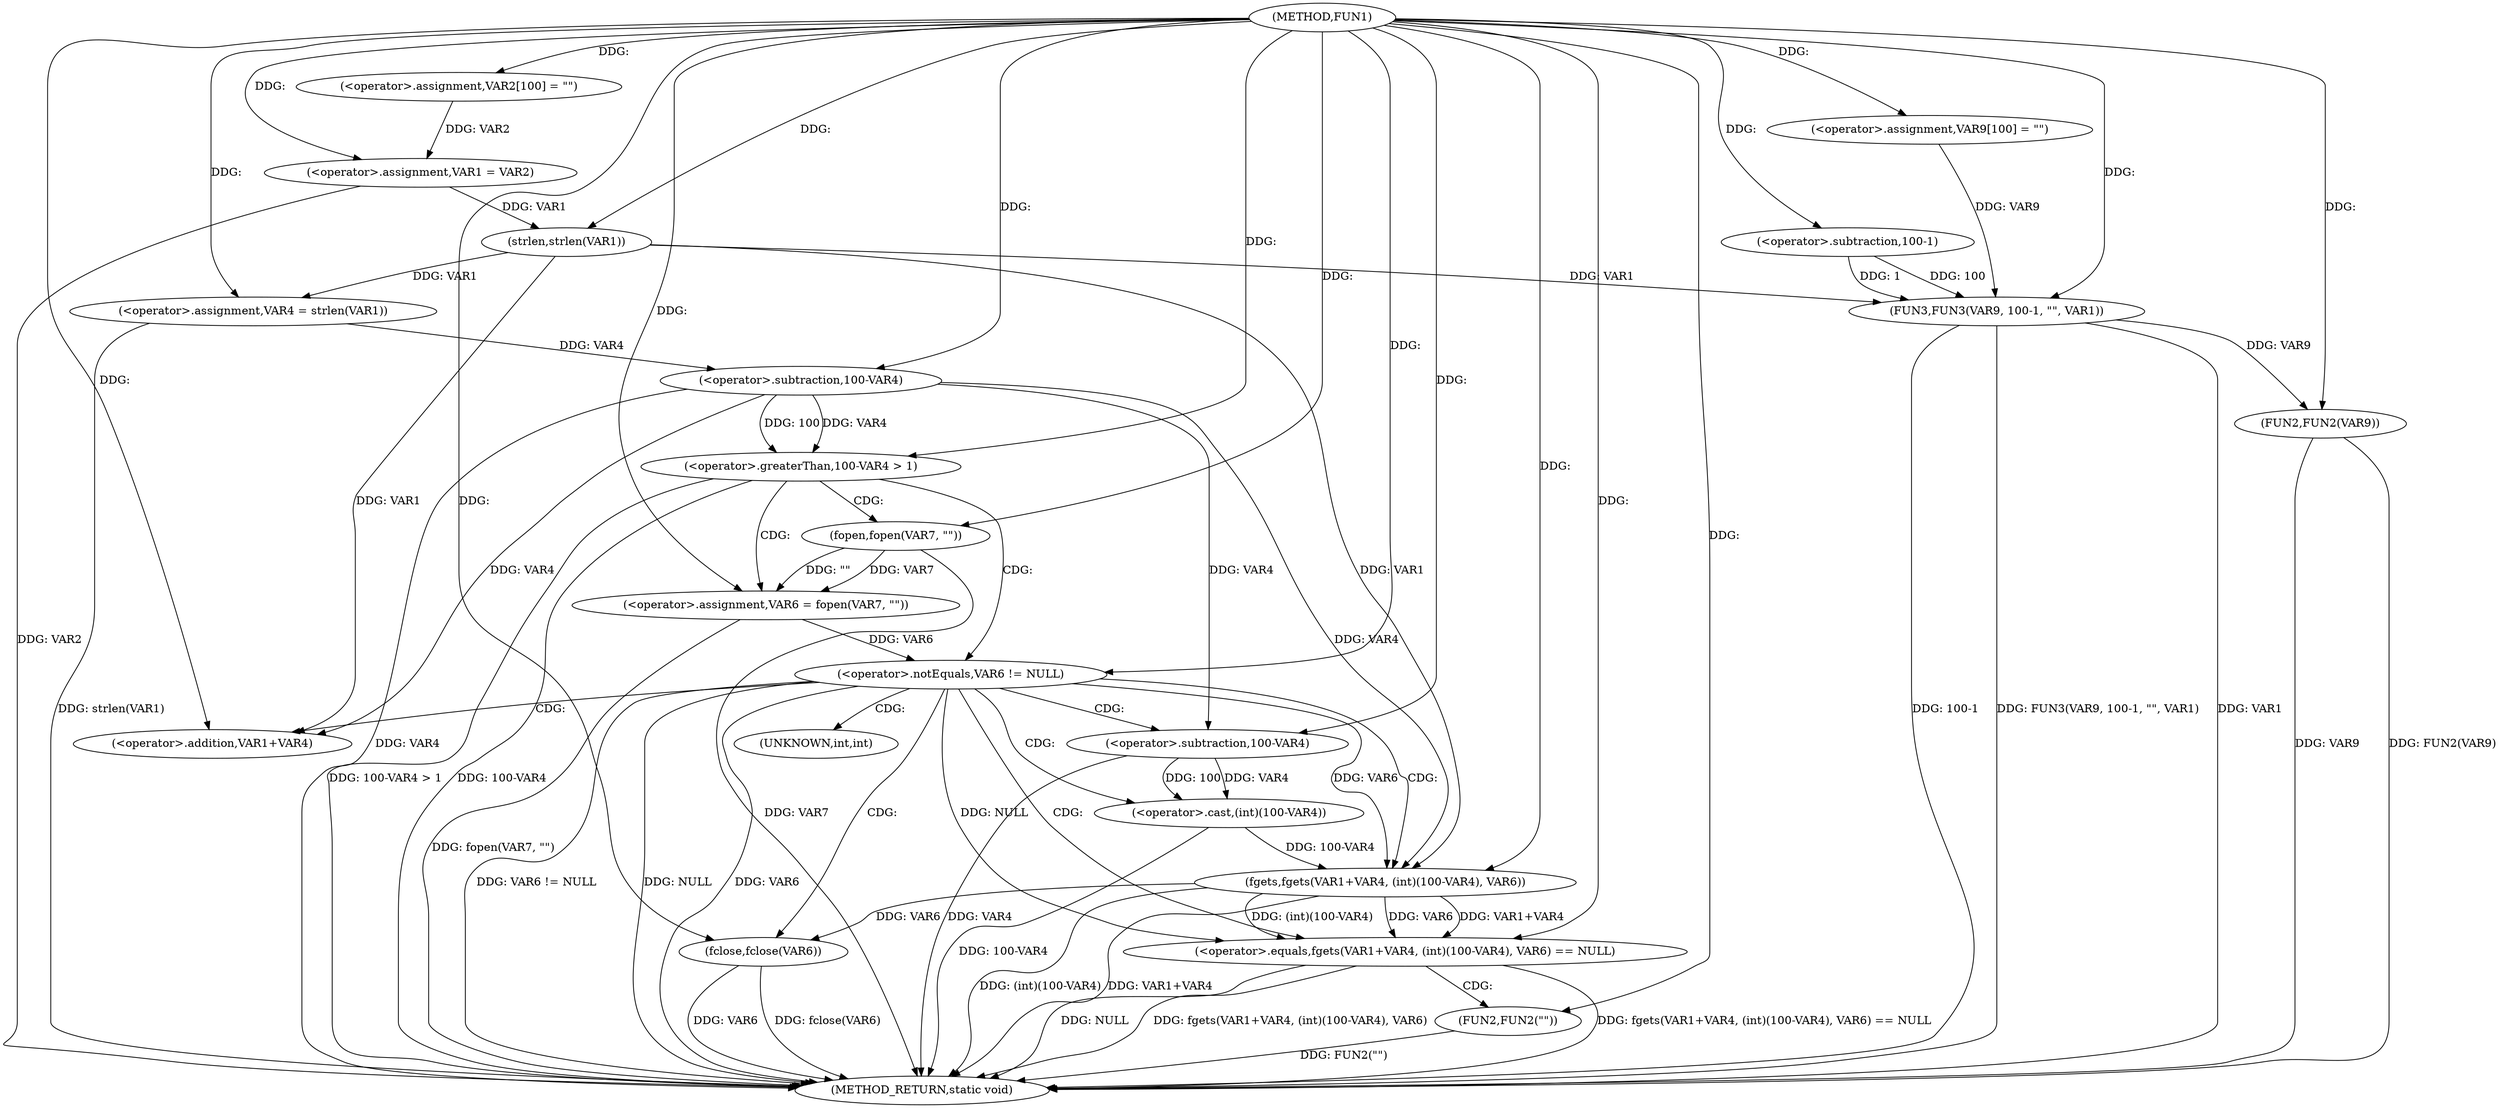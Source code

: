 digraph FUN1 {  
"1000100" [label = "(METHOD,FUN1)" ]
"1000170" [label = "(METHOD_RETURN,static void)" ]
"1000104" [label = "(<operator>.assignment,VAR2[100] = \"\")" ]
"1000107" [label = "(<operator>.assignment,VAR1 = VAR2)" ]
"1000114" [label = "(<operator>.assignment,VAR4 = strlen(VAR1))" ]
"1000116" [label = "(strlen,strlen(VAR1))" ]
"1000120" [label = "(<operator>.greaterThan,100-VAR4 > 1)" ]
"1000121" [label = "(<operator>.subtraction,100-VAR4)" ]
"1000126" [label = "(<operator>.assignment,VAR6 = fopen(VAR7, \"\"))" ]
"1000128" [label = "(fopen,fopen(VAR7, \"\"))" ]
"1000132" [label = "(<operator>.notEquals,VAR6 != NULL)" ]
"1000137" [label = "(<operator>.equals,fgets(VAR1+VAR4, (int)(100-VAR4), VAR6) == NULL)" ]
"1000138" [label = "(fgets,fgets(VAR1+VAR4, (int)(100-VAR4), VAR6))" ]
"1000139" [label = "(<operator>.addition,VAR1+VAR4)" ]
"1000142" [label = "(<operator>.cast,(int)(100-VAR4))" ]
"1000144" [label = "(<operator>.subtraction,100-VAR4)" ]
"1000150" [label = "(FUN2,FUN2(\"\"))" ]
"1000152" [label = "(fclose,fclose(VAR6))" ]
"1000158" [label = "(<operator>.assignment,VAR9[100] = \"\")" ]
"1000161" [label = "(FUN3,FUN3(VAR9, 100-1, \"\", VAR1))" ]
"1000163" [label = "(<operator>.subtraction,100-1)" ]
"1000168" [label = "(FUN2,FUN2(VAR9))" ]
"1000143" [label = "(UNKNOWN,int,int)" ]
  "1000138" -> "1000170"  [ label = "DDG: (int)(100-VAR4)"] 
  "1000168" -> "1000170"  [ label = "DDG: VAR9"] 
  "1000152" -> "1000170"  [ label = "DDG: fclose(VAR6)"] 
  "1000120" -> "1000170"  [ label = "DDG: 100-VAR4"] 
  "1000137" -> "1000170"  [ label = "DDG: NULL"] 
  "1000152" -> "1000170"  [ label = "DDG: VAR6"] 
  "1000132" -> "1000170"  [ label = "DDG: VAR6"] 
  "1000120" -> "1000170"  [ label = "DDG: 100-VAR4 > 1"] 
  "1000150" -> "1000170"  [ label = "DDG: FUN2(\"\")"] 
  "1000168" -> "1000170"  [ label = "DDG: FUN2(VAR9)"] 
  "1000121" -> "1000170"  [ label = "DDG: VAR4"] 
  "1000132" -> "1000170"  [ label = "DDG: VAR6 != NULL"] 
  "1000138" -> "1000170"  [ label = "DDG: VAR1+VAR4"] 
  "1000128" -> "1000170"  [ label = "DDG: VAR7"] 
  "1000142" -> "1000170"  [ label = "DDG: 100-VAR4"] 
  "1000161" -> "1000170"  [ label = "DDG: VAR1"] 
  "1000132" -> "1000170"  [ label = "DDG: NULL"] 
  "1000126" -> "1000170"  [ label = "DDG: fopen(VAR7, \"\")"] 
  "1000137" -> "1000170"  [ label = "DDG: fgets(VAR1+VAR4, (int)(100-VAR4), VAR6)"] 
  "1000161" -> "1000170"  [ label = "DDG: 100-1"] 
  "1000144" -> "1000170"  [ label = "DDG: VAR4"] 
  "1000161" -> "1000170"  [ label = "DDG: FUN3(VAR9, 100-1, \"\", VAR1)"] 
  "1000114" -> "1000170"  [ label = "DDG: strlen(VAR1)"] 
  "1000137" -> "1000170"  [ label = "DDG: fgets(VAR1+VAR4, (int)(100-VAR4), VAR6) == NULL"] 
  "1000107" -> "1000170"  [ label = "DDG: VAR2"] 
  "1000100" -> "1000104"  [ label = "DDG: "] 
  "1000104" -> "1000107"  [ label = "DDG: VAR2"] 
  "1000100" -> "1000107"  [ label = "DDG: "] 
  "1000116" -> "1000114"  [ label = "DDG: VAR1"] 
  "1000100" -> "1000114"  [ label = "DDG: "] 
  "1000107" -> "1000116"  [ label = "DDG: VAR1"] 
  "1000100" -> "1000116"  [ label = "DDG: "] 
  "1000121" -> "1000120"  [ label = "DDG: 100"] 
  "1000121" -> "1000120"  [ label = "DDG: VAR4"] 
  "1000100" -> "1000121"  [ label = "DDG: "] 
  "1000114" -> "1000121"  [ label = "DDG: VAR4"] 
  "1000100" -> "1000120"  [ label = "DDG: "] 
  "1000128" -> "1000126"  [ label = "DDG: VAR7"] 
  "1000128" -> "1000126"  [ label = "DDG: \"\""] 
  "1000100" -> "1000126"  [ label = "DDG: "] 
  "1000100" -> "1000128"  [ label = "DDG: "] 
  "1000126" -> "1000132"  [ label = "DDG: VAR6"] 
  "1000100" -> "1000132"  [ label = "DDG: "] 
  "1000138" -> "1000137"  [ label = "DDG: VAR1+VAR4"] 
  "1000138" -> "1000137"  [ label = "DDG: (int)(100-VAR4)"] 
  "1000138" -> "1000137"  [ label = "DDG: VAR6"] 
  "1000116" -> "1000138"  [ label = "DDG: VAR1"] 
  "1000100" -> "1000138"  [ label = "DDG: "] 
  "1000121" -> "1000138"  [ label = "DDG: VAR4"] 
  "1000116" -> "1000139"  [ label = "DDG: VAR1"] 
  "1000100" -> "1000139"  [ label = "DDG: "] 
  "1000121" -> "1000139"  [ label = "DDG: VAR4"] 
  "1000142" -> "1000138"  [ label = "DDG: 100-VAR4"] 
  "1000144" -> "1000142"  [ label = "DDG: 100"] 
  "1000144" -> "1000142"  [ label = "DDG: VAR4"] 
  "1000100" -> "1000144"  [ label = "DDG: "] 
  "1000121" -> "1000144"  [ label = "DDG: VAR4"] 
  "1000132" -> "1000138"  [ label = "DDG: VAR6"] 
  "1000132" -> "1000137"  [ label = "DDG: NULL"] 
  "1000100" -> "1000137"  [ label = "DDG: "] 
  "1000100" -> "1000150"  [ label = "DDG: "] 
  "1000138" -> "1000152"  [ label = "DDG: VAR6"] 
  "1000100" -> "1000152"  [ label = "DDG: "] 
  "1000100" -> "1000158"  [ label = "DDG: "] 
  "1000158" -> "1000161"  [ label = "DDG: VAR9"] 
  "1000100" -> "1000161"  [ label = "DDG: "] 
  "1000163" -> "1000161"  [ label = "DDG: 100"] 
  "1000163" -> "1000161"  [ label = "DDG: 1"] 
  "1000100" -> "1000163"  [ label = "DDG: "] 
  "1000116" -> "1000161"  [ label = "DDG: VAR1"] 
  "1000161" -> "1000168"  [ label = "DDG: VAR9"] 
  "1000100" -> "1000168"  [ label = "DDG: "] 
  "1000120" -> "1000126"  [ label = "CDG: "] 
  "1000120" -> "1000132"  [ label = "CDG: "] 
  "1000120" -> "1000128"  [ label = "CDG: "] 
  "1000132" -> "1000143"  [ label = "CDG: "] 
  "1000132" -> "1000142"  [ label = "CDG: "] 
  "1000132" -> "1000137"  [ label = "CDG: "] 
  "1000132" -> "1000152"  [ label = "CDG: "] 
  "1000132" -> "1000139"  [ label = "CDG: "] 
  "1000132" -> "1000144"  [ label = "CDG: "] 
  "1000132" -> "1000138"  [ label = "CDG: "] 
  "1000137" -> "1000150"  [ label = "CDG: "] 
}
